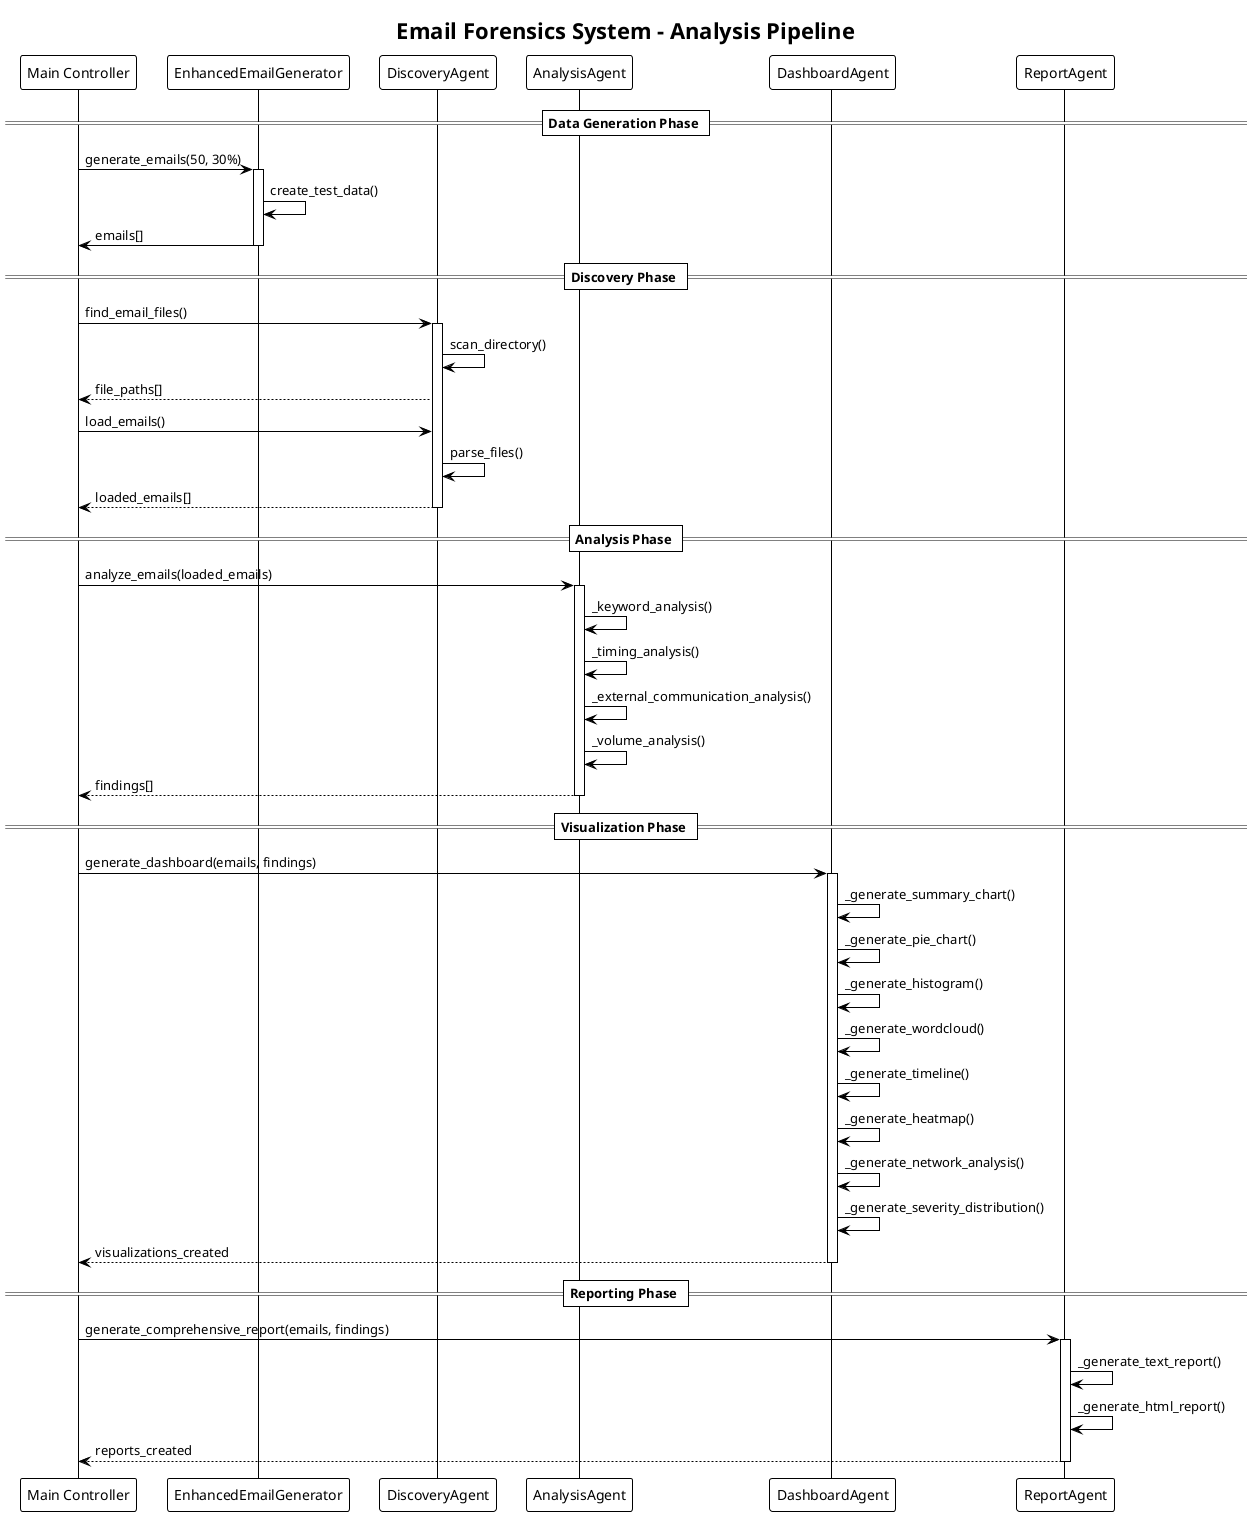 @startuml EmailForensicsSequence
!theme plain
title Email Forensics System - Analysis Pipeline

participant "Main Controller" as Main
participant "EnhancedEmailGenerator" as Generator
participant "DiscoveryAgent" as Discovery
participant "AnalysisAgent" as Analysis
participant "DashboardAgent" as Dashboard
participant "ReportAgent" as Report

== Data Generation Phase ==
Main -> Generator: generate_emails(50, 30%)
activate Generator
Generator -> Generator: create_test_data()
Generator -> Main: emails[]
deactivate Generator

== Discovery Phase ==
Main -> Discovery: find_email_files()
activate Discovery
Discovery -> Discovery: scan_directory()
Discovery --> Main: file_paths[]

Main -> Discovery: load_emails()
Discovery -> Discovery: parse_files()
Discovery --> Main: loaded_emails[]
deactivate Discovery

== Analysis Phase ==
Main -> Analysis: analyze_emails(loaded_emails)
activate Analysis
Analysis -> Analysis: _keyword_analysis()
Analysis -> Analysis: _timing_analysis()
Analysis -> Analysis: _external_communication_analysis()
Analysis -> Analysis: _volume_analysis()
Analysis --> Main: findings[]
deactivate Analysis

== Visualization Phase ==
Main -> Dashboard: generate_dashboard(emails, findings)
activate Dashboard
Dashboard -> Dashboard: _generate_summary_chart()
Dashboard -> Dashboard: _generate_pie_chart()
Dashboard -> Dashboard: _generate_histogram()
Dashboard -> Dashboard: _generate_wordcloud()
Dashboard -> Dashboard: _generate_timeline()
Dashboard -> Dashboard: _generate_heatmap()
Dashboard -> Dashboard: _generate_network_analysis()
Dashboard -> Dashboard: _generate_severity_distribution()
Dashboard --> Main: visualizations_created
deactivate Dashboard

== Reporting Phase ==
Main -> Report: generate_comprehensive_report(emails, findings)
activate Report
Report -> Report: _generate_text_report()
Report -> Report: _generate_html_report()
Report --> Main: reports_created
deactivate Report

@enduml